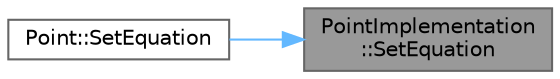 digraph "PointImplementation::SetEquation"
{
 // LATEX_PDF_SIZE
  bgcolor="transparent";
  edge [fontname=Helvetica,fontsize=10,labelfontname=Helvetica,labelfontsize=10];
  node [fontname=Helvetica,fontsize=10,shape=box,height=0.2,width=0.9];
  rankdir="RL";
  Node1 [label="PointImplementation\l::SetEquation",height=0.2,width=0.4,color="gray40", fillcolor="grey60", style="filled", fontcolor="black",tooltip="Sets new equation of point."];
  Node1 -> Node2 [dir="back",color="steelblue1",style="solid"];
  Node2 [label="Point::SetEquation",height=0.2,width=0.4,color="grey40", fillcolor="white", style="filled",URL="$class_point.html#a38529969767ee5a8b7341ac84bea8d47",tooltip="Set new equation of point."];
}

